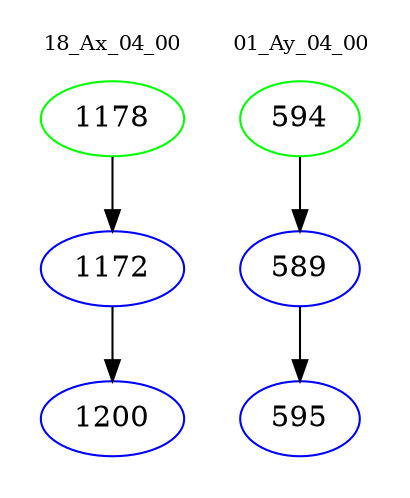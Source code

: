 digraph{
subgraph cluster_0 {
color = white
label = "18_Ax_04_00";
fontsize=10;
T0_1178 [label="1178", color="green"]
T0_1178 -> T0_1172 [color="black"]
T0_1172 [label="1172", color="blue"]
T0_1172 -> T0_1200 [color="black"]
T0_1200 [label="1200", color="blue"]
}
subgraph cluster_1 {
color = white
label = "01_Ay_04_00";
fontsize=10;
T1_594 [label="594", color="green"]
T1_594 -> T1_589 [color="black"]
T1_589 [label="589", color="blue"]
T1_589 -> T1_595 [color="black"]
T1_595 [label="595", color="blue"]
}
}
